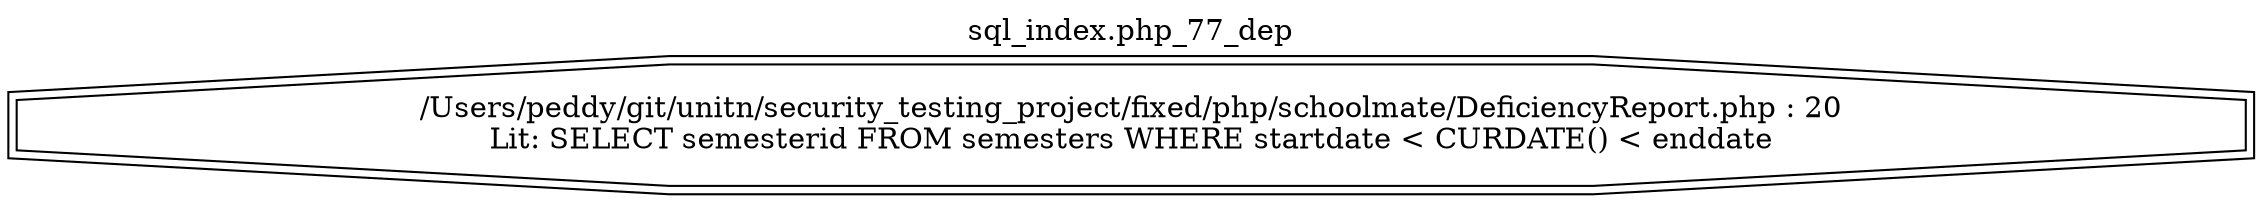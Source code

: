digraph cfg {
  label="sql_index.php_77_dep";
  labelloc=t;
  n1 [shape=doubleoctagon, label="/Users/peddy/git/unitn/security_testing_project/fixed/php/schoolmate/DeficiencyReport.php : 20\nLit: SELECT semesterid FROM semesters WHERE startdate < CURDATE() < enddate\n"];
}
